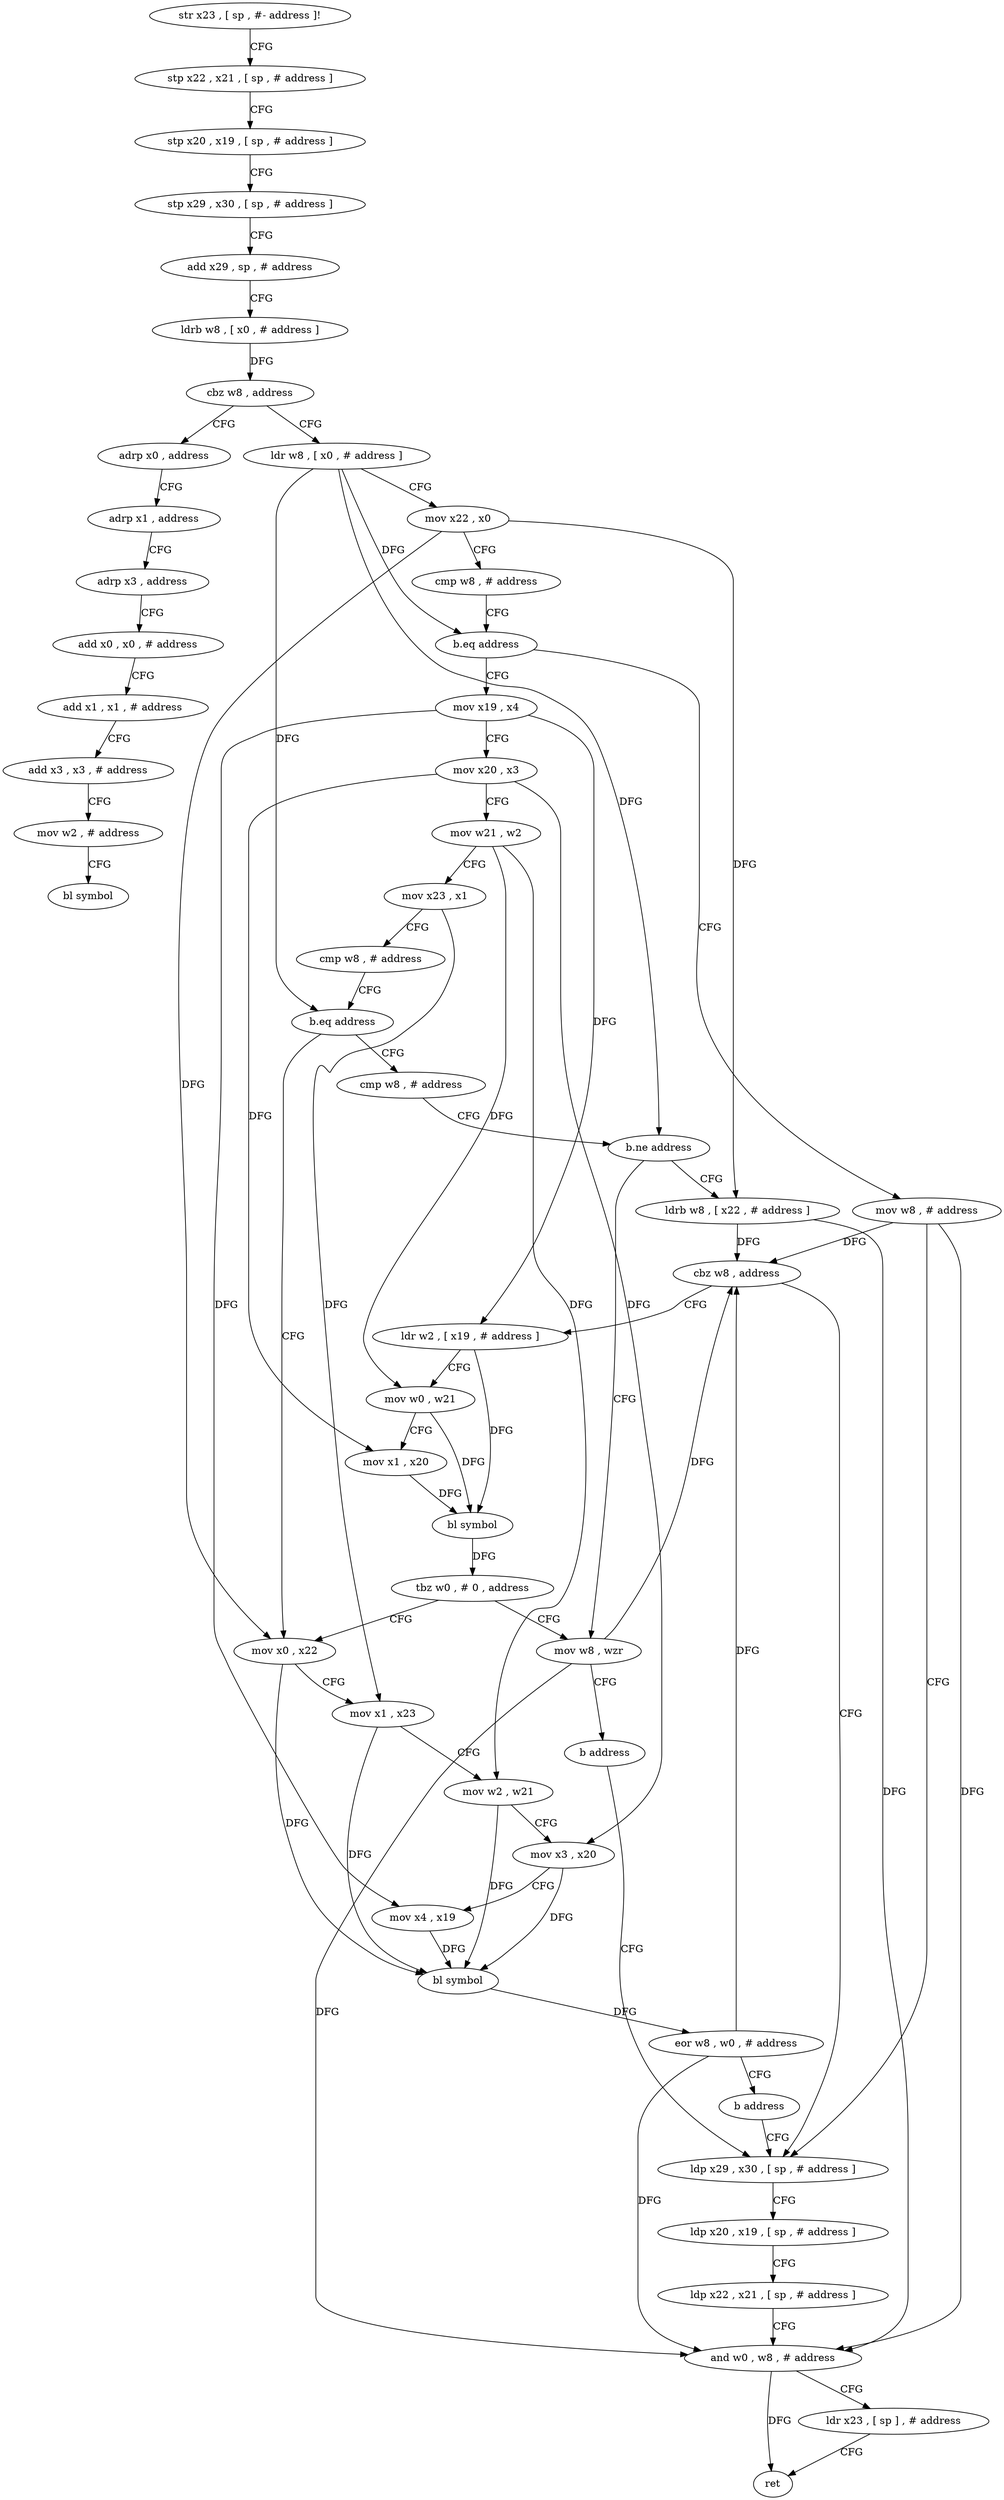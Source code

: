 digraph "func" {
"4220232" [label = "str x23 , [ sp , #- address ]!" ]
"4220236" [label = "stp x22 , x21 , [ sp , # address ]" ]
"4220240" [label = "stp x20 , x19 , [ sp , # address ]" ]
"4220244" [label = "stp x29 , x30 , [ sp , # address ]" ]
"4220248" [label = "add x29 , sp , # address" ]
"4220252" [label = "ldrb w8 , [ x0 , # address ]" ]
"4220256" [label = "cbz w8 , address" ]
"4220404" [label = "adrp x0 , address" ]
"4220260" [label = "ldr w8 , [ x0 , # address ]" ]
"4220408" [label = "adrp x1 , address" ]
"4220412" [label = "adrp x3 , address" ]
"4220416" [label = "add x0 , x0 , # address" ]
"4220420" [label = "add x1 , x1 , # address" ]
"4220424" [label = "add x3 , x3 , # address" ]
"4220428" [label = "mov w2 , # address" ]
"4220432" [label = "bl symbol" ]
"4220264" [label = "mov x22 , x0" ]
"4220268" [label = "cmp w8 , # address" ]
"4220272" [label = "b.eq address" ]
"4220376" [label = "mov w8 , # address" ]
"4220276" [label = "mov x19 , x4" ]
"4220380" [label = "ldp x29 , x30 , [ sp , # address ]" ]
"4220280" [label = "mov x20 , x3" ]
"4220284" [label = "mov w21 , w2" ]
"4220288" [label = "mov x23 , x1" ]
"4220292" [label = "cmp w8 , # address" ]
"4220296" [label = "b.eq address" ]
"4220344" [label = "mov x0 , x22" ]
"4220300" [label = "cmp w8 , # address" ]
"4220348" [label = "mov x1 , x23" ]
"4220352" [label = "mov w2 , w21" ]
"4220356" [label = "mov x3 , x20" ]
"4220360" [label = "mov x4 , x19" ]
"4220364" [label = "bl symbol" ]
"4220368" [label = "eor w8 , w0 , # address" ]
"4220372" [label = "b address" ]
"4220304" [label = "b.ne address" ]
"4220336" [label = "mov w8 , wzr" ]
"4220308" [label = "ldrb w8 , [ x22 , # address ]" ]
"4220384" [label = "ldp x20 , x19 , [ sp , # address ]" ]
"4220388" [label = "ldp x22 , x21 , [ sp , # address ]" ]
"4220392" [label = "and w0 , w8 , # address" ]
"4220396" [label = "ldr x23 , [ sp ] , # address" ]
"4220400" [label = "ret" ]
"4220340" [label = "b address" ]
"4220312" [label = "cbz w8 , address" ]
"4220316" [label = "ldr w2 , [ x19 , # address ]" ]
"4220320" [label = "mov w0 , w21" ]
"4220324" [label = "mov x1 , x20" ]
"4220328" [label = "bl symbol" ]
"4220332" [label = "tbz w0 , # 0 , address" ]
"4220232" -> "4220236" [ label = "CFG" ]
"4220236" -> "4220240" [ label = "CFG" ]
"4220240" -> "4220244" [ label = "CFG" ]
"4220244" -> "4220248" [ label = "CFG" ]
"4220248" -> "4220252" [ label = "CFG" ]
"4220252" -> "4220256" [ label = "DFG" ]
"4220256" -> "4220404" [ label = "CFG" ]
"4220256" -> "4220260" [ label = "CFG" ]
"4220404" -> "4220408" [ label = "CFG" ]
"4220260" -> "4220264" [ label = "CFG" ]
"4220260" -> "4220272" [ label = "DFG" ]
"4220260" -> "4220296" [ label = "DFG" ]
"4220260" -> "4220304" [ label = "DFG" ]
"4220408" -> "4220412" [ label = "CFG" ]
"4220412" -> "4220416" [ label = "CFG" ]
"4220416" -> "4220420" [ label = "CFG" ]
"4220420" -> "4220424" [ label = "CFG" ]
"4220424" -> "4220428" [ label = "CFG" ]
"4220428" -> "4220432" [ label = "CFG" ]
"4220264" -> "4220268" [ label = "CFG" ]
"4220264" -> "4220344" [ label = "DFG" ]
"4220264" -> "4220308" [ label = "DFG" ]
"4220268" -> "4220272" [ label = "CFG" ]
"4220272" -> "4220376" [ label = "CFG" ]
"4220272" -> "4220276" [ label = "CFG" ]
"4220376" -> "4220380" [ label = "CFG" ]
"4220376" -> "4220392" [ label = "DFG" ]
"4220376" -> "4220312" [ label = "DFG" ]
"4220276" -> "4220280" [ label = "CFG" ]
"4220276" -> "4220360" [ label = "DFG" ]
"4220276" -> "4220316" [ label = "DFG" ]
"4220380" -> "4220384" [ label = "CFG" ]
"4220280" -> "4220284" [ label = "CFG" ]
"4220280" -> "4220356" [ label = "DFG" ]
"4220280" -> "4220324" [ label = "DFG" ]
"4220284" -> "4220288" [ label = "CFG" ]
"4220284" -> "4220352" [ label = "DFG" ]
"4220284" -> "4220320" [ label = "DFG" ]
"4220288" -> "4220292" [ label = "CFG" ]
"4220288" -> "4220348" [ label = "DFG" ]
"4220292" -> "4220296" [ label = "CFG" ]
"4220296" -> "4220344" [ label = "CFG" ]
"4220296" -> "4220300" [ label = "CFG" ]
"4220344" -> "4220348" [ label = "CFG" ]
"4220344" -> "4220364" [ label = "DFG" ]
"4220300" -> "4220304" [ label = "CFG" ]
"4220348" -> "4220352" [ label = "CFG" ]
"4220348" -> "4220364" [ label = "DFG" ]
"4220352" -> "4220356" [ label = "CFG" ]
"4220352" -> "4220364" [ label = "DFG" ]
"4220356" -> "4220360" [ label = "CFG" ]
"4220356" -> "4220364" [ label = "DFG" ]
"4220360" -> "4220364" [ label = "DFG" ]
"4220364" -> "4220368" [ label = "DFG" ]
"4220368" -> "4220372" [ label = "CFG" ]
"4220368" -> "4220392" [ label = "DFG" ]
"4220368" -> "4220312" [ label = "DFG" ]
"4220372" -> "4220380" [ label = "CFG" ]
"4220304" -> "4220336" [ label = "CFG" ]
"4220304" -> "4220308" [ label = "CFG" ]
"4220336" -> "4220340" [ label = "CFG" ]
"4220336" -> "4220392" [ label = "DFG" ]
"4220336" -> "4220312" [ label = "DFG" ]
"4220308" -> "4220312" [ label = "DFG" ]
"4220308" -> "4220392" [ label = "DFG" ]
"4220384" -> "4220388" [ label = "CFG" ]
"4220388" -> "4220392" [ label = "CFG" ]
"4220392" -> "4220396" [ label = "CFG" ]
"4220392" -> "4220400" [ label = "DFG" ]
"4220396" -> "4220400" [ label = "CFG" ]
"4220340" -> "4220380" [ label = "CFG" ]
"4220312" -> "4220380" [ label = "CFG" ]
"4220312" -> "4220316" [ label = "CFG" ]
"4220316" -> "4220320" [ label = "CFG" ]
"4220316" -> "4220328" [ label = "DFG" ]
"4220320" -> "4220324" [ label = "CFG" ]
"4220320" -> "4220328" [ label = "DFG" ]
"4220324" -> "4220328" [ label = "DFG" ]
"4220328" -> "4220332" [ label = "DFG" ]
"4220332" -> "4220344" [ label = "CFG" ]
"4220332" -> "4220336" [ label = "CFG" ]
}
